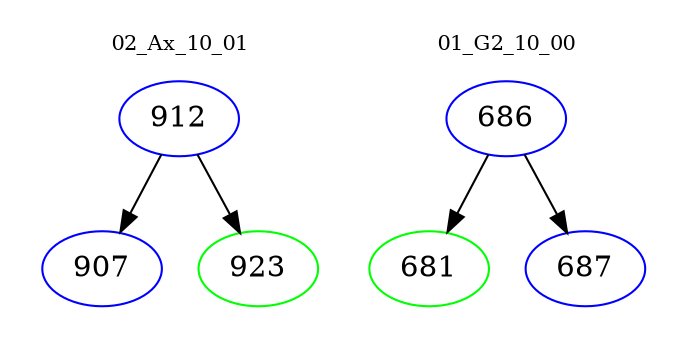 digraph{
subgraph cluster_0 {
color = white
label = "02_Ax_10_01";
fontsize=10;
T0_912 [label="912", color="blue"]
T0_912 -> T0_907 [color="black"]
T0_907 [label="907", color="blue"]
T0_912 -> T0_923 [color="black"]
T0_923 [label="923", color="green"]
}
subgraph cluster_1 {
color = white
label = "01_G2_10_00";
fontsize=10;
T1_686 [label="686", color="blue"]
T1_686 -> T1_681 [color="black"]
T1_681 [label="681", color="green"]
T1_686 -> T1_687 [color="black"]
T1_687 [label="687", color="blue"]
}
}
